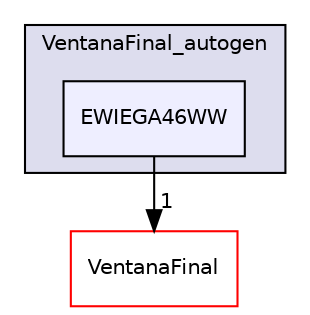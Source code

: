 digraph "build-VentanaFinal-Desktop_Qt_6_1_1_GCC_64bit-Debug/VentanaFinal_autogen/EWIEGA46WW" {
  compound=true
  node [ fontsize="10", fontname="Helvetica"];
  edge [ labelfontsize="10", labelfontname="Helvetica"];
  subgraph clusterdir_34f308e2954a29ff6edbc0abab42e01f {
    graph [ bgcolor="#ddddee", pencolor="black", label="VentanaFinal_autogen" fontname="Helvetica", fontsize="10", URL="dir_34f308e2954a29ff6edbc0abab42e01f.html"]
  dir_3602b38041ce579369dd9bb119f4704f [shape=box, label="EWIEGA46WW", style="filled", fillcolor="#eeeeff", pencolor="black", URL="dir_3602b38041ce579369dd9bb119f4704f.html"];
  }
  dir_bf4634d1bb0ee5ba54bad85de01d8320 [shape=box label="VentanaFinal" fillcolor="white" style="filled" color="red" URL="dir_bf4634d1bb0ee5ba54bad85de01d8320.html"];
  dir_3602b38041ce579369dd9bb119f4704f->dir_bf4634d1bb0ee5ba54bad85de01d8320 [headlabel="1", labeldistance=1.5 headhref="dir_000013_000002.html"];
}

